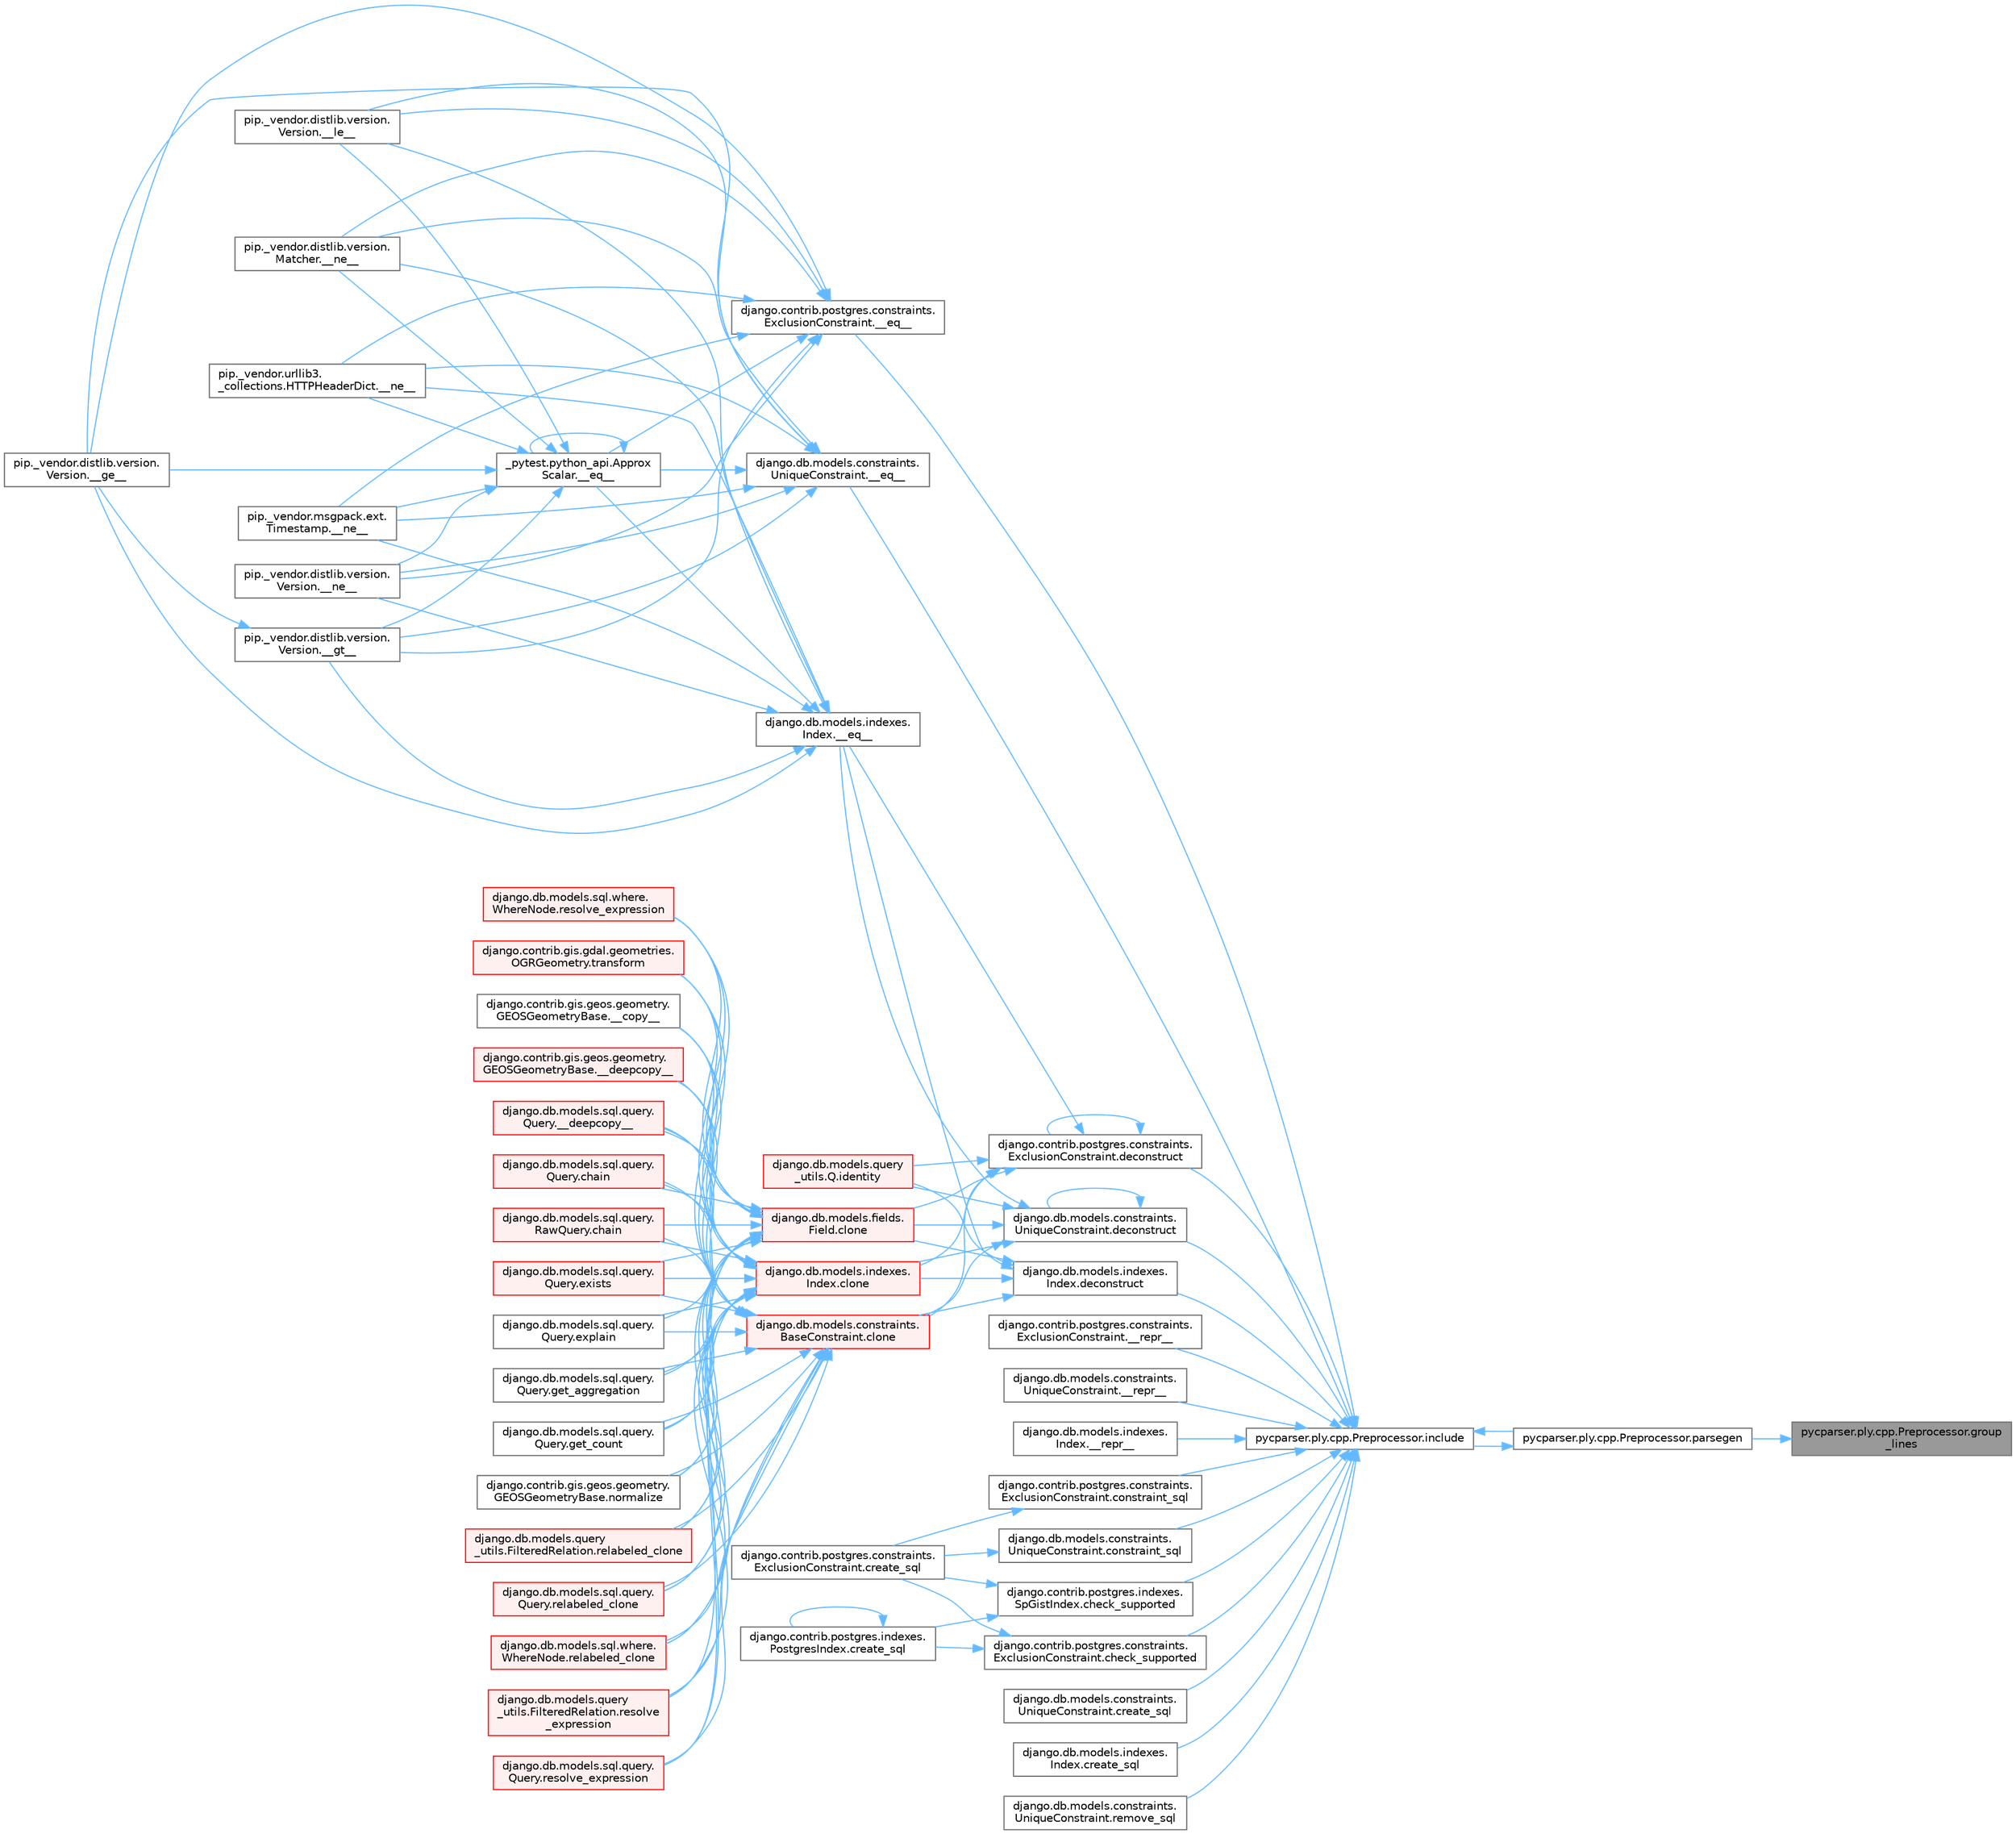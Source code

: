 digraph "pycparser.ply.cpp.Preprocessor.group_lines"
{
 // LATEX_PDF_SIZE
  bgcolor="transparent";
  edge [fontname=Helvetica,fontsize=10,labelfontname=Helvetica,labelfontsize=10];
  node [fontname=Helvetica,fontsize=10,shape=box,height=0.2,width=0.4];
  rankdir="RL";
  Node1 [id="Node000001",label="pycparser.ply.cpp.Preprocessor.group\l_lines",height=0.2,width=0.4,color="gray40", fillcolor="grey60", style="filled", fontcolor="black",tooltip=" "];
  Node1 -> Node2 [id="edge1_Node000001_Node000002",dir="back",color="steelblue1",style="solid",tooltip=" "];
  Node2 [id="Node000002",label="pycparser.ply.cpp.Preprocessor.parsegen",height=0.2,width=0.4,color="grey40", fillcolor="white", style="filled",URL="$classpycparser_1_1ply_1_1cpp_1_1_preprocessor.html#aad71ed64ebab07f9eafb0b36f9108723",tooltip=" "];
  Node2 -> Node3 [id="edge2_Node000002_Node000003",dir="back",color="steelblue1",style="solid",tooltip=" "];
  Node3 [id="Node000003",label="pycparser.ply.cpp.Preprocessor.include",height=0.2,width=0.4,color="grey40", fillcolor="white", style="filled",URL="$classpycparser_1_1ply_1_1cpp_1_1_preprocessor.html#aa91b0516d72dcf45e3d21b35b84ea1e0",tooltip=" "];
  Node3 -> Node4 [id="edge3_Node000003_Node000004",dir="back",color="steelblue1",style="solid",tooltip=" "];
  Node4 [id="Node000004",label="django.contrib.postgres.constraints.\lExclusionConstraint.__eq__",height=0.2,width=0.4,color="grey40", fillcolor="white", style="filled",URL="$classdjango_1_1contrib_1_1postgres_1_1constraints_1_1_exclusion_constraint.html#af496d048323e51177e1239475f9fe47c",tooltip=" "];
  Node4 -> Node5 [id="edge4_Node000004_Node000005",dir="back",color="steelblue1",style="solid",tooltip=" "];
  Node5 [id="Node000005",label="_pytest.python_api.Approx\lScalar.__eq__",height=0.2,width=0.4,color="grey40", fillcolor="white", style="filled",URL="$class__pytest_1_1python__api_1_1_approx_scalar.html#af4601ee4ca7409927f88c83ebfc3d923",tooltip=" "];
  Node5 -> Node5 [id="edge5_Node000005_Node000005",dir="back",color="steelblue1",style="solid",tooltip=" "];
  Node5 -> Node6 [id="edge6_Node000005_Node000006",dir="back",color="steelblue1",style="solid",tooltip=" "];
  Node6 [id="Node000006",label="pip._vendor.distlib.version.\lVersion.__ge__",height=0.2,width=0.4,color="grey40", fillcolor="white", style="filled",URL="$classpip_1_1__vendor_1_1distlib_1_1version_1_1_version.html#aa6b7b889cebc687ddb5ed9040d01b1ec",tooltip=" "];
  Node5 -> Node7 [id="edge7_Node000005_Node000007",dir="back",color="steelblue1",style="solid",tooltip=" "];
  Node7 [id="Node000007",label="pip._vendor.distlib.version.\lVersion.__gt__",height=0.2,width=0.4,color="grey40", fillcolor="white", style="filled",URL="$classpip_1_1__vendor_1_1distlib_1_1version_1_1_version.html#a51cf0c8da1bb6829173ff6861b10cb5f",tooltip=" "];
  Node7 -> Node6 [id="edge8_Node000007_Node000006",dir="back",color="steelblue1",style="solid",tooltip=" "];
  Node5 -> Node8 [id="edge9_Node000005_Node000008",dir="back",color="steelblue1",style="solid",tooltip=" "];
  Node8 [id="Node000008",label="pip._vendor.distlib.version.\lVersion.__le__",height=0.2,width=0.4,color="grey40", fillcolor="white", style="filled",URL="$classpip_1_1__vendor_1_1distlib_1_1version_1_1_version.html#ae5e2c5d9b76377e286fcf92a382cbb8b",tooltip=" "];
  Node5 -> Node9 [id="edge10_Node000005_Node000009",dir="back",color="steelblue1",style="solid",tooltip=" "];
  Node9 [id="Node000009",label="pip._vendor.distlib.version.\lMatcher.__ne__",height=0.2,width=0.4,color="grey40", fillcolor="white", style="filled",URL="$classpip_1_1__vendor_1_1distlib_1_1version_1_1_matcher.html#a24f8f8a4686bff3018fee5d22f4e02f1",tooltip=" "];
  Node5 -> Node10 [id="edge11_Node000005_Node000010",dir="back",color="steelblue1",style="solid",tooltip=" "];
  Node10 [id="Node000010",label="pip._vendor.distlib.version.\lVersion.__ne__",height=0.2,width=0.4,color="grey40", fillcolor="white", style="filled",URL="$classpip_1_1__vendor_1_1distlib_1_1version_1_1_version.html#aea3cdf6db007318ab1a2e8d144e2a4a1",tooltip=" "];
  Node5 -> Node11 [id="edge12_Node000005_Node000011",dir="back",color="steelblue1",style="solid",tooltip=" "];
  Node11 [id="Node000011",label="pip._vendor.msgpack.ext.\lTimestamp.__ne__",height=0.2,width=0.4,color="grey40", fillcolor="white", style="filled",URL="$classpip_1_1__vendor_1_1msgpack_1_1ext_1_1_timestamp.html#ac38b8cada8075f7a1133b06bc99b2317",tooltip=" "];
  Node5 -> Node12 [id="edge13_Node000005_Node000012",dir="back",color="steelblue1",style="solid",tooltip=" "];
  Node12 [id="Node000012",label="pip._vendor.urllib3.\l_collections.HTTPHeaderDict.__ne__",height=0.2,width=0.4,color="grey40", fillcolor="white", style="filled",URL="$classpip_1_1__vendor_1_1urllib3_1_1__collections_1_1_h_t_t_p_header_dict.html#aa7766a9499d33160a1258e140e35a806",tooltip=" "];
  Node4 -> Node6 [id="edge14_Node000004_Node000006",dir="back",color="steelblue1",style="solid",tooltip=" "];
  Node4 -> Node7 [id="edge15_Node000004_Node000007",dir="back",color="steelblue1",style="solid",tooltip=" "];
  Node4 -> Node8 [id="edge16_Node000004_Node000008",dir="back",color="steelblue1",style="solid",tooltip=" "];
  Node4 -> Node9 [id="edge17_Node000004_Node000009",dir="back",color="steelblue1",style="solid",tooltip=" "];
  Node4 -> Node10 [id="edge18_Node000004_Node000010",dir="back",color="steelblue1",style="solid",tooltip=" "];
  Node4 -> Node11 [id="edge19_Node000004_Node000011",dir="back",color="steelblue1",style="solid",tooltip=" "];
  Node4 -> Node12 [id="edge20_Node000004_Node000012",dir="back",color="steelblue1",style="solid",tooltip=" "];
  Node3 -> Node13 [id="edge21_Node000003_Node000013",dir="back",color="steelblue1",style="solid",tooltip=" "];
  Node13 [id="Node000013",label="django.db.models.constraints.\lUniqueConstraint.__eq__",height=0.2,width=0.4,color="grey40", fillcolor="white", style="filled",URL="$classdjango_1_1db_1_1models_1_1constraints_1_1_unique_constraint.html#a1a877e5c6def4673a480b3fd44e3ad19",tooltip=" "];
  Node13 -> Node5 [id="edge22_Node000013_Node000005",dir="back",color="steelblue1",style="solid",tooltip=" "];
  Node13 -> Node6 [id="edge23_Node000013_Node000006",dir="back",color="steelblue1",style="solid",tooltip=" "];
  Node13 -> Node7 [id="edge24_Node000013_Node000007",dir="back",color="steelblue1",style="solid",tooltip=" "];
  Node13 -> Node8 [id="edge25_Node000013_Node000008",dir="back",color="steelblue1",style="solid",tooltip=" "];
  Node13 -> Node9 [id="edge26_Node000013_Node000009",dir="back",color="steelblue1",style="solid",tooltip=" "];
  Node13 -> Node10 [id="edge27_Node000013_Node000010",dir="back",color="steelblue1",style="solid",tooltip=" "];
  Node13 -> Node11 [id="edge28_Node000013_Node000011",dir="back",color="steelblue1",style="solid",tooltip=" "];
  Node13 -> Node12 [id="edge29_Node000013_Node000012",dir="back",color="steelblue1",style="solid",tooltip=" "];
  Node3 -> Node14 [id="edge30_Node000003_Node000014",dir="back",color="steelblue1",style="solid",tooltip=" "];
  Node14 [id="Node000014",label="django.contrib.postgres.constraints.\lExclusionConstraint.__repr__",height=0.2,width=0.4,color="grey40", fillcolor="white", style="filled",URL="$classdjango_1_1contrib_1_1postgres_1_1constraints_1_1_exclusion_constraint.html#a0771594ced240daa3e783f821d28adb5",tooltip=" "];
  Node3 -> Node15 [id="edge31_Node000003_Node000015",dir="back",color="steelblue1",style="solid",tooltip=" "];
  Node15 [id="Node000015",label="django.db.models.constraints.\lUniqueConstraint.__repr__",height=0.2,width=0.4,color="grey40", fillcolor="white", style="filled",URL="$classdjango_1_1db_1_1models_1_1constraints_1_1_unique_constraint.html#a182454ed288d36d2033f34e2442e63b6",tooltip=" "];
  Node3 -> Node16 [id="edge32_Node000003_Node000016",dir="back",color="steelblue1",style="solid",tooltip=" "];
  Node16 [id="Node000016",label="django.db.models.indexes.\lIndex.__repr__",height=0.2,width=0.4,color="grey40", fillcolor="white", style="filled",URL="$classdjango_1_1db_1_1models_1_1indexes_1_1_index.html#a491779817a13ed7b81a3fa01cb34b2c6",tooltip=" "];
  Node3 -> Node17 [id="edge33_Node000003_Node000017",dir="back",color="steelblue1",style="solid",tooltip=" "];
  Node17 [id="Node000017",label="django.contrib.postgres.constraints.\lExclusionConstraint.check_supported",height=0.2,width=0.4,color="grey40", fillcolor="white", style="filled",URL="$classdjango_1_1contrib_1_1postgres_1_1constraints_1_1_exclusion_constraint.html#afce44af1fdf188bca4592f852eb897c3",tooltip=" "];
  Node17 -> Node18 [id="edge34_Node000017_Node000018",dir="back",color="steelblue1",style="solid",tooltip=" "];
  Node18 [id="Node000018",label="django.contrib.postgres.constraints.\lExclusionConstraint.create_sql",height=0.2,width=0.4,color="grey40", fillcolor="white", style="filled",URL="$classdjango_1_1contrib_1_1postgres_1_1constraints_1_1_exclusion_constraint.html#a491aa9fcecb71b800a51e96a00892078",tooltip=" "];
  Node17 -> Node19 [id="edge35_Node000017_Node000019",dir="back",color="steelblue1",style="solid",tooltip=" "];
  Node19 [id="Node000019",label="django.contrib.postgres.indexes.\lPostgresIndex.create_sql",height=0.2,width=0.4,color="grey40", fillcolor="white", style="filled",URL="$classdjango_1_1contrib_1_1postgres_1_1indexes_1_1_postgres_index.html#aca4fb7bbfc0ddbcbbb35f50aeb275adc",tooltip=" "];
  Node19 -> Node19 [id="edge36_Node000019_Node000019",dir="back",color="steelblue1",style="solid",tooltip=" "];
  Node3 -> Node20 [id="edge37_Node000003_Node000020",dir="back",color="steelblue1",style="solid",tooltip=" "];
  Node20 [id="Node000020",label="django.contrib.postgres.indexes.\lSpGistIndex.check_supported",height=0.2,width=0.4,color="grey40", fillcolor="white", style="filled",URL="$classdjango_1_1contrib_1_1postgres_1_1indexes_1_1_sp_gist_index.html#aa2d05c1b3c304ae928ef271c01011447",tooltip=" "];
  Node20 -> Node18 [id="edge38_Node000020_Node000018",dir="back",color="steelblue1",style="solid",tooltip=" "];
  Node20 -> Node19 [id="edge39_Node000020_Node000019",dir="back",color="steelblue1",style="solid",tooltip=" "];
  Node3 -> Node21 [id="edge40_Node000003_Node000021",dir="back",color="steelblue1",style="solid",tooltip=" "];
  Node21 [id="Node000021",label="django.contrib.postgres.constraints.\lExclusionConstraint.constraint_sql",height=0.2,width=0.4,color="grey40", fillcolor="white", style="filled",URL="$classdjango_1_1contrib_1_1postgres_1_1constraints_1_1_exclusion_constraint.html#a9c7786d94df04c688d948011958a68c1",tooltip=" "];
  Node21 -> Node18 [id="edge41_Node000021_Node000018",dir="back",color="steelblue1",style="solid",tooltip=" "];
  Node3 -> Node22 [id="edge42_Node000003_Node000022",dir="back",color="steelblue1",style="solid",tooltip=" "];
  Node22 [id="Node000022",label="django.db.models.constraints.\lUniqueConstraint.constraint_sql",height=0.2,width=0.4,color="grey40", fillcolor="white", style="filled",URL="$classdjango_1_1db_1_1models_1_1constraints_1_1_unique_constraint.html#ad8e91d3d3fb576b5000de9908877754d",tooltip=" "];
  Node22 -> Node18 [id="edge43_Node000022_Node000018",dir="back",color="steelblue1",style="solid",tooltip=" "];
  Node3 -> Node23 [id="edge44_Node000003_Node000023",dir="back",color="steelblue1",style="solid",tooltip=" "];
  Node23 [id="Node000023",label="django.db.models.constraints.\lUniqueConstraint.create_sql",height=0.2,width=0.4,color="grey40", fillcolor="white", style="filled",URL="$classdjango_1_1db_1_1models_1_1constraints_1_1_unique_constraint.html#ad0cc45d12329073fac8ae7b419a34cae",tooltip=" "];
  Node3 -> Node24 [id="edge45_Node000003_Node000024",dir="back",color="steelblue1",style="solid",tooltip=" "];
  Node24 [id="Node000024",label="django.db.models.indexes.\lIndex.create_sql",height=0.2,width=0.4,color="grey40", fillcolor="white", style="filled",URL="$classdjango_1_1db_1_1models_1_1indexes_1_1_index.html#a7e8410dc834fe4215a58d075ccddd399",tooltip=" "];
  Node3 -> Node25 [id="edge46_Node000003_Node000025",dir="back",color="steelblue1",style="solid",tooltip=" "];
  Node25 [id="Node000025",label="django.contrib.postgres.constraints.\lExclusionConstraint.deconstruct",height=0.2,width=0.4,color="grey40", fillcolor="white", style="filled",URL="$classdjango_1_1contrib_1_1postgres_1_1constraints_1_1_exclusion_constraint.html#ad7f2b1013a1aeb3f6e584282ead19dfb",tooltip=" "];
  Node25 -> Node26 [id="edge47_Node000025_Node000026",dir="back",color="steelblue1",style="solid",tooltip=" "];
  Node26 [id="Node000026",label="django.db.models.indexes.\lIndex.__eq__",height=0.2,width=0.4,color="grey40", fillcolor="white", style="filled",URL="$classdjango_1_1db_1_1models_1_1indexes_1_1_index.html#a610477616672fd35272d94ba513c1496",tooltip=" "];
  Node26 -> Node5 [id="edge48_Node000026_Node000005",dir="back",color="steelblue1",style="solid",tooltip=" "];
  Node26 -> Node6 [id="edge49_Node000026_Node000006",dir="back",color="steelblue1",style="solid",tooltip=" "];
  Node26 -> Node7 [id="edge50_Node000026_Node000007",dir="back",color="steelblue1",style="solid",tooltip=" "];
  Node26 -> Node8 [id="edge51_Node000026_Node000008",dir="back",color="steelblue1",style="solid",tooltip=" "];
  Node26 -> Node9 [id="edge52_Node000026_Node000009",dir="back",color="steelblue1",style="solid",tooltip=" "];
  Node26 -> Node10 [id="edge53_Node000026_Node000010",dir="back",color="steelblue1",style="solid",tooltip=" "];
  Node26 -> Node11 [id="edge54_Node000026_Node000011",dir="back",color="steelblue1",style="solid",tooltip=" "];
  Node26 -> Node12 [id="edge55_Node000026_Node000012",dir="back",color="steelblue1",style="solid",tooltip=" "];
  Node25 -> Node27 [id="edge56_Node000025_Node000027",dir="back",color="steelblue1",style="solid",tooltip=" "];
  Node27 [id="Node000027",label="django.db.models.constraints.\lBaseConstraint.clone",height=0.2,width=0.4,color="red", fillcolor="#FFF0F0", style="filled",URL="$classdjango_1_1db_1_1models_1_1constraints_1_1_base_constraint.html#a0f02e73d4209006f6317758e83ccf8ac",tooltip=" "];
  Node27 -> Node28 [id="edge57_Node000027_Node000028",dir="back",color="steelblue1",style="solid",tooltip=" "];
  Node28 [id="Node000028",label="django.contrib.gis.geos.geometry.\lGEOSGeometryBase.__copy__",height=0.2,width=0.4,color="grey40", fillcolor="white", style="filled",URL="$classdjango_1_1contrib_1_1gis_1_1geos_1_1geometry_1_1_g_e_o_s_geometry_base.html#ae0f85dbfd6e6e2dab4aa9dd295340b87",tooltip=" "];
  Node27 -> Node29 [id="edge58_Node000027_Node000029",dir="back",color="steelblue1",style="solid",tooltip=" "];
  Node29 [id="Node000029",label="django.contrib.gis.geos.geometry.\lGEOSGeometryBase.__deepcopy__",height=0.2,width=0.4,color="red", fillcolor="#FFF0F0", style="filled",URL="$classdjango_1_1contrib_1_1gis_1_1geos_1_1geometry_1_1_g_e_o_s_geometry_base.html#ac6f16be987e8c98b9ecb52ccb388c18c",tooltip=" "];
  Node27 -> Node319 [id="edge59_Node000027_Node000319",dir="back",color="steelblue1",style="solid",tooltip=" "];
  Node319 [id="Node000319",label="django.db.models.sql.query.\lQuery.__deepcopy__",height=0.2,width=0.4,color="red", fillcolor="#FFF0F0", style="filled",URL="$classdjango_1_1db_1_1models_1_1sql_1_1query_1_1_query.html#a03b0d1ca81a588c179694300577a5dde",tooltip=" "];
  Node27 -> Node320 [id="edge60_Node000027_Node000320",dir="back",color="steelblue1",style="solid",tooltip=" "];
  Node320 [id="Node000320",label="django.db.models.sql.query.\lQuery.chain",height=0.2,width=0.4,color="red", fillcolor="#FFF0F0", style="filled",URL="$classdjango_1_1db_1_1models_1_1sql_1_1query_1_1_query.html#aa3fe5320676d05bc24bd69dcfc785a8f",tooltip=" "];
  Node27 -> Node326 [id="edge61_Node000027_Node000326",dir="back",color="steelblue1",style="solid",tooltip=" "];
  Node326 [id="Node000326",label="django.db.models.sql.query.\lRawQuery.chain",height=0.2,width=0.4,color="red", fillcolor="#FFF0F0", style="filled",URL="$classdjango_1_1db_1_1models_1_1sql_1_1query_1_1_raw_query.html#a7fe9f8502e3420c0378f6edce01aa68b",tooltip=" "];
  Node27 -> Node327 [id="edge62_Node000027_Node000327",dir="back",color="steelblue1",style="solid",tooltip=" "];
  Node327 [id="Node000327",label="django.db.models.sql.query.\lQuery.exists",height=0.2,width=0.4,color="red", fillcolor="#FFF0F0", style="filled",URL="$classdjango_1_1db_1_1models_1_1sql_1_1query_1_1_query.html#ae5c8bc324c4badfdcba3d115464be353",tooltip=" "];
  Node27 -> Node740 [id="edge63_Node000027_Node000740",dir="back",color="steelblue1",style="solid",tooltip=" "];
  Node740 [id="Node000740",label="django.db.models.sql.query.\lQuery.explain",height=0.2,width=0.4,color="grey40", fillcolor="white", style="filled",URL="$classdjango_1_1db_1_1models_1_1sql_1_1query_1_1_query.html#a2017a64b53a6a8b184261899b21895e4",tooltip=" "];
  Node27 -> Node741 [id="edge64_Node000027_Node000741",dir="back",color="steelblue1",style="solid",tooltip=" "];
  Node741 [id="Node000741",label="django.db.models.sql.query.\lQuery.get_aggregation",height=0.2,width=0.4,color="grey40", fillcolor="white", style="filled",URL="$classdjango_1_1db_1_1models_1_1sql_1_1query_1_1_query.html#a838bcc369ee808b360b6ab68323868e0",tooltip=" "];
  Node27 -> Node742 [id="edge65_Node000027_Node000742",dir="back",color="steelblue1",style="solid",tooltip=" "];
  Node742 [id="Node000742",label="django.db.models.sql.query.\lQuery.get_count",height=0.2,width=0.4,color="grey40", fillcolor="white", style="filled",URL="$classdjango_1_1db_1_1models_1_1sql_1_1query_1_1_query.html#a4e6c10ea949b3a1c70851e0002656a09",tooltip=" "];
  Node27 -> Node743 [id="edge66_Node000027_Node000743",dir="back",color="steelblue1",style="solid",tooltip=" "];
  Node743 [id="Node000743",label="django.contrib.gis.geos.geometry.\lGEOSGeometryBase.normalize",height=0.2,width=0.4,color="grey40", fillcolor="white", style="filled",URL="$classdjango_1_1contrib_1_1gis_1_1geos_1_1geometry_1_1_g_e_o_s_geometry_base.html#a8aced8b6d5ffee28e6220e108d7fec9b",tooltip=" "];
  Node27 -> Node744 [id="edge67_Node000027_Node000744",dir="back",color="steelblue1",style="solid",tooltip=" "];
  Node744 [id="Node000744",label="django.db.models.query\l_utils.FilteredRelation.relabeled_clone",height=0.2,width=0.4,color="red", fillcolor="#FFF0F0", style="filled",URL="$classdjango_1_1db_1_1models_1_1query__utils_1_1_filtered_relation.html#a54721cf88cda04227bc9137fac94d470",tooltip=" "];
  Node27 -> Node745 [id="edge68_Node000027_Node000745",dir="back",color="steelblue1",style="solid",tooltip=" "];
  Node745 [id="Node000745",label="django.db.models.sql.query.\lQuery.relabeled_clone",height=0.2,width=0.4,color="red", fillcolor="#FFF0F0", style="filled",URL="$classdjango_1_1db_1_1models_1_1sql_1_1query_1_1_query.html#af280d6a64a9e44dd71caa13a91ccf716",tooltip=" "];
  Node27 -> Node748 [id="edge69_Node000027_Node000748",dir="back",color="steelblue1",style="solid",tooltip=" "];
  Node748 [id="Node000748",label="django.db.models.sql.where.\lWhereNode.relabeled_clone",height=0.2,width=0.4,color="red", fillcolor="#FFF0F0", style="filled",URL="$classdjango_1_1db_1_1models_1_1sql_1_1where_1_1_where_node.html#acb4f80fab7f4124b0f0e418442cec200",tooltip=" "];
  Node27 -> Node749 [id="edge70_Node000027_Node000749",dir="back",color="steelblue1",style="solid",tooltip=" "];
  Node749 [id="Node000749",label="django.db.models.query\l_utils.FilteredRelation.resolve\l_expression",height=0.2,width=0.4,color="red", fillcolor="#FFF0F0", style="filled",URL="$classdjango_1_1db_1_1models_1_1query__utils_1_1_filtered_relation.html#a3f24fb1b73679c55925f8e4dcd511536",tooltip=" "];
  Node27 -> Node750 [id="edge71_Node000027_Node000750",dir="back",color="steelblue1",style="solid",tooltip=" "];
  Node750 [id="Node000750",label="django.db.models.sql.query.\lQuery.resolve_expression",height=0.2,width=0.4,color="red", fillcolor="#FFF0F0", style="filled",URL="$classdjango_1_1db_1_1models_1_1sql_1_1query_1_1_query.html#a9f7253d9010a6f0082182c39b0255e52",tooltip=" "];
  Node27 -> Node751 [id="edge72_Node000027_Node000751",dir="back",color="steelblue1",style="solid",tooltip=" "];
  Node751 [id="Node000751",label="django.db.models.sql.where.\lWhereNode.resolve_expression",height=0.2,width=0.4,color="red", fillcolor="#FFF0F0", style="filled",URL="$classdjango_1_1db_1_1models_1_1sql_1_1where_1_1_where_node.html#a6c40a769daf4cf5e7eac05f3943d42e9",tooltip=" "];
  Node27 -> Node752 [id="edge73_Node000027_Node000752",dir="back",color="steelblue1",style="solid",tooltip=" "];
  Node752 [id="Node000752",label="django.contrib.gis.gdal.geometries.\lOGRGeometry.transform",height=0.2,width=0.4,color="red", fillcolor="#FFF0F0", style="filled",URL="$classdjango_1_1contrib_1_1gis_1_1gdal_1_1geometries_1_1_o_g_r_geometry.html#ab67a02e9a12ddd1da2a9bbe77efe3f93",tooltip=" "];
  Node25 -> Node737 [id="edge74_Node000025_Node000737",dir="back",color="steelblue1",style="solid",tooltip=" "];
  Node737 [id="Node000737",label="django.db.models.fields.\lField.clone",height=0.2,width=0.4,color="red", fillcolor="#FFF0F0", style="filled",URL="$classdjango_1_1db_1_1models_1_1fields_1_1_field.html#aeaf9d4a620ef742dbc6414393f549ee2",tooltip=" "];
  Node737 -> Node28 [id="edge75_Node000737_Node000028",dir="back",color="steelblue1",style="solid",tooltip=" "];
  Node737 -> Node29 [id="edge76_Node000737_Node000029",dir="back",color="steelblue1",style="solid",tooltip=" "];
  Node737 -> Node319 [id="edge77_Node000737_Node000319",dir="back",color="steelblue1",style="solid",tooltip=" "];
  Node737 -> Node320 [id="edge78_Node000737_Node000320",dir="back",color="steelblue1",style="solid",tooltip=" "];
  Node737 -> Node326 [id="edge79_Node000737_Node000326",dir="back",color="steelblue1",style="solid",tooltip=" "];
  Node737 -> Node327 [id="edge80_Node000737_Node000327",dir="back",color="steelblue1",style="solid",tooltip=" "];
  Node737 -> Node740 [id="edge81_Node000737_Node000740",dir="back",color="steelblue1",style="solid",tooltip=" "];
  Node737 -> Node741 [id="edge82_Node000737_Node000741",dir="back",color="steelblue1",style="solid",tooltip=" "];
  Node737 -> Node742 [id="edge83_Node000737_Node000742",dir="back",color="steelblue1",style="solid",tooltip=" "];
  Node737 -> Node743 [id="edge84_Node000737_Node000743",dir="back",color="steelblue1",style="solid",tooltip=" "];
  Node737 -> Node744 [id="edge85_Node000737_Node000744",dir="back",color="steelblue1",style="solid",tooltip=" "];
  Node737 -> Node745 [id="edge86_Node000737_Node000745",dir="back",color="steelblue1",style="solid",tooltip=" "];
  Node737 -> Node748 [id="edge87_Node000737_Node000748",dir="back",color="steelblue1",style="solid",tooltip=" "];
  Node737 -> Node749 [id="edge88_Node000737_Node000749",dir="back",color="steelblue1",style="solid",tooltip=" "];
  Node737 -> Node750 [id="edge89_Node000737_Node000750",dir="back",color="steelblue1",style="solid",tooltip=" "];
  Node737 -> Node751 [id="edge90_Node000737_Node000751",dir="back",color="steelblue1",style="solid",tooltip=" "];
  Node737 -> Node752 [id="edge91_Node000737_Node000752",dir="back",color="steelblue1",style="solid",tooltip=" "];
  Node25 -> Node739 [id="edge92_Node000025_Node000739",dir="back",color="steelblue1",style="solid",tooltip=" "];
  Node739 [id="Node000739",label="django.db.models.indexes.\lIndex.clone",height=0.2,width=0.4,color="red", fillcolor="#FFF0F0", style="filled",URL="$classdjango_1_1db_1_1models_1_1indexes_1_1_index.html#aeaccf659cbc1989e539625d16602541e",tooltip=" "];
  Node739 -> Node28 [id="edge93_Node000739_Node000028",dir="back",color="steelblue1",style="solid",tooltip=" "];
  Node739 -> Node29 [id="edge94_Node000739_Node000029",dir="back",color="steelblue1",style="solid",tooltip=" "];
  Node739 -> Node319 [id="edge95_Node000739_Node000319",dir="back",color="steelblue1",style="solid",tooltip=" "];
  Node739 -> Node320 [id="edge96_Node000739_Node000320",dir="back",color="steelblue1",style="solid",tooltip=" "];
  Node739 -> Node326 [id="edge97_Node000739_Node000326",dir="back",color="steelblue1",style="solid",tooltip=" "];
  Node739 -> Node327 [id="edge98_Node000739_Node000327",dir="back",color="steelblue1",style="solid",tooltip=" "];
  Node739 -> Node740 [id="edge99_Node000739_Node000740",dir="back",color="steelblue1",style="solid",tooltip=" "];
  Node739 -> Node741 [id="edge100_Node000739_Node000741",dir="back",color="steelblue1",style="solid",tooltip=" "];
  Node739 -> Node742 [id="edge101_Node000739_Node000742",dir="back",color="steelblue1",style="solid",tooltip=" "];
  Node739 -> Node743 [id="edge102_Node000739_Node000743",dir="back",color="steelblue1",style="solid",tooltip=" "];
  Node739 -> Node744 [id="edge103_Node000739_Node000744",dir="back",color="steelblue1",style="solid",tooltip=" "];
  Node739 -> Node745 [id="edge104_Node000739_Node000745",dir="back",color="steelblue1",style="solid",tooltip=" "];
  Node739 -> Node748 [id="edge105_Node000739_Node000748",dir="back",color="steelblue1",style="solid",tooltip=" "];
  Node739 -> Node749 [id="edge106_Node000739_Node000749",dir="back",color="steelblue1",style="solid",tooltip=" "];
  Node739 -> Node750 [id="edge107_Node000739_Node000750",dir="back",color="steelblue1",style="solid",tooltip=" "];
  Node739 -> Node751 [id="edge108_Node000739_Node000751",dir="back",color="steelblue1",style="solid",tooltip=" "];
  Node739 -> Node752 [id="edge109_Node000739_Node000752",dir="back",color="steelblue1",style="solid",tooltip=" "];
  Node25 -> Node25 [id="edge110_Node000025_Node000025",dir="back",color="steelblue1",style="solid",tooltip=" "];
  Node25 -> Node759 [id="edge111_Node000025_Node000759",dir="back",color="steelblue1",style="solid",tooltip=" "];
  Node759 [id="Node000759",label="django.db.models.query\l_utils.Q.identity",height=0.2,width=0.4,color="red", fillcolor="#FFF0F0", style="filled",URL="$classdjango_1_1db_1_1models_1_1query__utils_1_1_q.html#a63129a45cd7e8fa8b4789ce076f445a3",tooltip=" "];
  Node3 -> Node736 [id="edge112_Node000003_Node000736",dir="back",color="steelblue1",style="solid",tooltip=" "];
  Node736 [id="Node000736",label="django.db.models.constraints.\lUniqueConstraint.deconstruct",height=0.2,width=0.4,color="grey40", fillcolor="white", style="filled",URL="$classdjango_1_1db_1_1models_1_1constraints_1_1_unique_constraint.html#a79dd632a14039b180b2b909fefcfce70",tooltip=" "];
  Node736 -> Node26 [id="edge113_Node000736_Node000026",dir="back",color="steelblue1",style="solid",tooltip=" "];
  Node736 -> Node27 [id="edge114_Node000736_Node000027",dir="back",color="steelblue1",style="solid",tooltip=" "];
  Node736 -> Node737 [id="edge115_Node000736_Node000737",dir="back",color="steelblue1",style="solid",tooltip=" "];
  Node736 -> Node739 [id="edge116_Node000736_Node000739",dir="back",color="steelblue1",style="solid",tooltip=" "];
  Node736 -> Node736 [id="edge117_Node000736_Node000736",dir="back",color="steelblue1",style="solid",tooltip=" "];
  Node736 -> Node759 [id="edge118_Node000736_Node000759",dir="back",color="steelblue1",style="solid",tooltip=" "];
  Node3 -> Node760 [id="edge119_Node000003_Node000760",dir="back",color="steelblue1",style="solid",tooltip=" "];
  Node760 [id="Node000760",label="django.db.models.indexes.\lIndex.deconstruct",height=0.2,width=0.4,color="grey40", fillcolor="white", style="filled",URL="$classdjango_1_1db_1_1models_1_1indexes_1_1_index.html#ad28ee8ce2b1da28df32f78ea1c2d9741",tooltip=" "];
  Node760 -> Node26 [id="edge120_Node000760_Node000026",dir="back",color="steelblue1",style="solid",tooltip=" "];
  Node760 -> Node27 [id="edge121_Node000760_Node000027",dir="back",color="steelblue1",style="solid",tooltip=" "];
  Node760 -> Node737 [id="edge122_Node000760_Node000737",dir="back",color="steelblue1",style="solid",tooltip=" "];
  Node760 -> Node739 [id="edge123_Node000760_Node000739",dir="back",color="steelblue1",style="solid",tooltip=" "];
  Node760 -> Node759 [id="edge124_Node000760_Node000759",dir="back",color="steelblue1",style="solid",tooltip=" "];
  Node3 -> Node2 [id="edge125_Node000003_Node000002",dir="back",color="steelblue1",style="solid",tooltip=" "];
  Node3 -> Node761 [id="edge126_Node000003_Node000761",dir="back",color="steelblue1",style="solid",tooltip=" "];
  Node761 [id="Node000761",label="django.db.models.constraints.\lUniqueConstraint.remove_sql",height=0.2,width=0.4,color="grey40", fillcolor="white", style="filled",URL="$classdjango_1_1db_1_1models_1_1constraints_1_1_unique_constraint.html#ab15414e4b19d874a865c00e01427dfd1",tooltip=" "];
}
